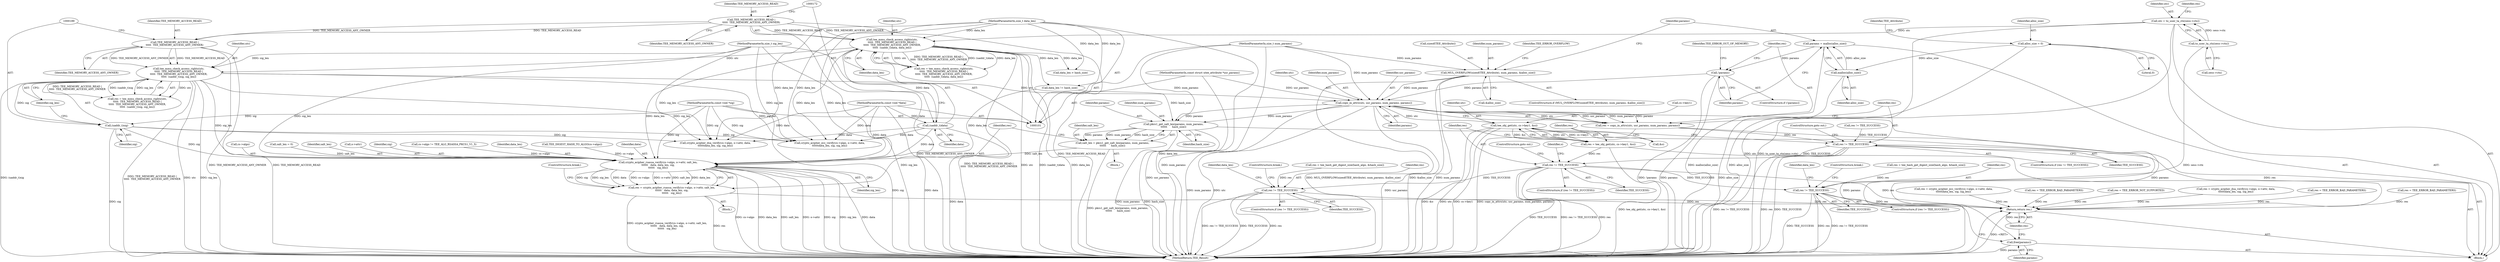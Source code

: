 digraph "0_optee_os_70697bf3c5dc3d201341b01a1a8e5bc6d2fb48f8_0@API" {
"1000222" [label="(Call,copy_in_attrs(utc, usr_params, num_params, params))"];
"1000183" [label="(Call,tee_mmu_check_access_rights(utc,\n\t\t\t\t\t  TEE_MEMORY_ACCESS_READ |\n\t\t\t\t\t  TEE_MEMORY_ACCESS_ANY_OWNER,\n\t\t\t\t\t  (uaddr_t)sig, sig_len))"];
"1000166" [label="(Call,tee_mmu_check_access_rights(utc,\n\t\t\t\t\t  TEE_MEMORY_ACCESS_READ |\n\t\t\t\t\t  TEE_MEMORY_ACCESS_ANY_OWNER,\n\t\t\t\t\t  (uaddr_t)data, data_len))"];
"1000136" [label="(Call,utc = to_user_ta_ctx(sess->ctx))"];
"1000138" [label="(Call,to_user_ta_ctx(sess->ctx))"];
"1000168" [label="(Call,TEE_MEMORY_ACCESS_READ |\n\t\t\t\t\t  TEE_MEMORY_ACCESS_ANY_OWNER)"];
"1000171" [label="(Call,(uaddr_t)data)"];
"1000105" [label="(MethodParameterIn,const void *data)"];
"1000106" [label="(MethodParameterIn,size_t data_len)"];
"1000185" [label="(Call,TEE_MEMORY_ACCESS_READ |\n\t\t\t\t\t  TEE_MEMORY_ACCESS_ANY_OWNER)"];
"1000188" [label="(Call,(uaddr_t)sig)"];
"1000107" [label="(MethodParameterIn,const void *sig)"];
"1000108" [label="(MethodParameterIn,size_t sig_len)"];
"1000103" [label="(MethodParameterIn,const struct utee_attribute *usr_params)"];
"1000203" [label="(Call,MUL_OVERFLOW(sizeof(TEE_Attribute), num_params, &alloc_size))"];
"1000104" [label="(MethodParameterIn,size_t num_params)"];
"1000216" [label="(Call,!params)"];
"1000211" [label="(Call,params = malloc(alloc_size))"];
"1000213" [label="(Call,malloc(alloc_size))"];
"1000199" [label="(Call,alloc_size = 0)"];
"1000220" [label="(Call,res = copy_in_attrs(utc, usr_params, num_params, params))"];
"1000228" [label="(Call,res != TEE_SUCCESS)"];
"1000242" [label="(Call,res != TEE_SUCCESS)"];
"1000288" [label="(Call,res != TEE_SUCCESS)"];
"1000385" [label="(Return,return res;)"];
"1000336" [label="(Call,res != TEE_SUCCESS)"];
"1000234" [label="(Call,tee_obj_get(utc, cs->key1, &o))"];
"1000232" [label="(Call,res = tee_obj_get(utc, cs->key1, &o))"];
"1000303" [label="(Call,pkcs1_get_salt_len(params, num_params,\n\t\t\t\t\t\t      hash_size))"];
"1000301" [label="(Call,salt_len = pkcs1_get_salt_len(params, num_params,\n\t\t\t\t\t\t      hash_size))"];
"1000309" [label="(Call,crypto_acipher_rsassa_verify(cs->algo, o->attr, salt_len,\n\t\t\t\t\t\t   data, data_len, sig,\n\t\t\t\t\t\t   sig_len))"];
"1000307" [label="(Call,res = crypto_acipher_rsassa_verify(cs->algo, o->attr, salt_len,\n\t\t\t\t\t\t   data, data_len, sig,\n\t\t\t\t\t\t   sig_len))"];
"1000383" [label="(Call,free(params))"];
"1000345" [label="(Call,res = TEE_ERROR_BAD_PARAMETERS)"];
"1000204" [label="(Call,sizeof(TEE_Attribute))"];
"1000104" [label="(MethodParameterIn,size_t num_params)"];
"1000225" [label="(Identifier,num_params)"];
"1000364" [label="(Call,res = crypto_acipher_ecc_verify(cs->algo, o->attr, data,\n\t\t\t\t\t\tdata_len, sig, sig_len))"];
"1000281" [label="(Call,res = tee_hash_get_digest_size(hash_algo, &hash_size))"];
"1000234" [label="(Call,tee_obj_get(utc, cs->key1, &o))"];
"1000103" [label="(MethodParameterIn,const struct utee_attribute *usr_params)"];
"1000105" [label="(MethodParameterIn,const void *data)"];
"1000251" [label="(Identifier,o)"];
"1000351" [label="(Call,crypto_acipher_dsa_verify(cs->algo, o->attr, data,\n\t\t\t\t\t\tdata_len, sig, sig_len))"];
"1000219" [label="(Identifier,TEE_ERROR_OUT_OF_MEMORY)"];
"1000242" [label="(Call,res != TEE_SUCCESS)"];
"1000116" [label="(Call,salt_len = 0)"];
"1000215" [label="(ControlStructure,if (!params))"];
"1000137" [label="(Identifier,utc)"];
"1000212" [label="(Identifier,params)"];
"1000188" [label="(Call,(uaddr_t)sig)"];
"1000181" [label="(Call,res = tee_mmu_check_access_rights(utc,\n\t\t\t\t\t  TEE_MEMORY_ACCESS_READ |\n\t\t\t\t\t  TEE_MEMORY_ACCESS_ANY_OWNER,\n\t\t\t\t\t  (uaddr_t)sig, sig_len))"];
"1000321" [label="(ControlStructure,break;)"];
"1000226" [label="(Identifier,params)"];
"1000384" [label="(Identifier,params)"];
"1000224" [label="(Identifier,usr_params)"];
"1000320" [label="(Identifier,sig_len)"];
"1000387" [label="(MethodReturn,TEE_Result)"];
"1000243" [label="(Identifier,res)"];
"1000316" [label="(Identifier,salt_len)"];
"1000309" [label="(Call,crypto_acipher_rsassa_verify(cs->algo, o->attr, salt_len,\n\t\t\t\t\t\t   data, data_len, sig,\n\t\t\t\t\t\t   sig_len))"];
"1000207" [label="(Call,&alloc_size)"];
"1000222" [label="(Call,copy_in_attrs(utc, usr_params, num_params, params))"];
"1000289" [label="(Identifier,res)"];
"1000193" [label="(Call,res != TEE_SUCCESS)"];
"1000342" [label="(Identifier,data_len)"];
"1000313" [label="(Call,o->attr)"];
"1000216" [label="(Call,!params)"];
"1000107" [label="(MethodParameterIn,const void *sig)"];
"1000239" [label="(Call,&o)"];
"1000319" [label="(Identifier,sig)"];
"1000106" [label="(MethodParameterIn,size_t data_len)"];
"1000168" [label="(Call,TEE_MEMORY_ACCESS_READ |\n\t\t\t\t\t  TEE_MEMORY_ACCESS_ANY_OWNER)"];
"1000220" [label="(Call,res = copy_in_attrs(utc, usr_params, num_params, params))"];
"1000304" [label="(Identifier,params)"];
"1000269" [label="(Call,cs->algo != TEE_ALG_RSASSA_PKCS1_V1_5)"];
"1000227" [label="(ControlStructure,if (res != TEE_SUCCESS))"];
"1000139" [label="(Call,sess->ctx)"];
"1000338" [label="(Identifier,TEE_SUCCESS)"];
"1000108" [label="(MethodParameterIn,size_t sig_len)"];
"1000203" [label="(Call,MUL_OVERFLOW(sizeof(TEE_Attribute), num_params, &alloc_size))"];
"1000297" [label="(Call,res = TEE_ERROR_BAD_PARAMETERS)"];
"1000191" [label="(Identifier,sig_len)"];
"1000383" [label="(Call,free(params))"];
"1000206" [label="(Identifier,num_params)"];
"1000318" [label="(Identifier,data_len)"];
"1000228" [label="(Call,res != TEE_SUCCESS)"];
"1000236" [label="(Call,cs->key1)"];
"1000230" [label="(Identifier,TEE_SUCCESS)"];
"1000277" [label="(Call,TEE_DIGEST_HASH_TO_ALGO(cs->algo))"];
"1000187" [label="(Identifier,TEE_MEMORY_ACCESS_ANY_OWNER)"];
"1000233" [label="(Identifier,res)"];
"1000294" [label="(Identifier,data_len)"];
"1000305" [label="(Identifier,num_params)"];
"1000232" [label="(Call,res = tee_obj_get(utc, cs->key1, &o))"];
"1000335" [label="(ControlStructure,if (res != TEE_SUCCESS))"];
"1000274" [label="(Block,)"];
"1000164" [label="(Call,res = tee_mmu_check_access_rights(utc,\n\t\t\t\t\t  TEE_MEMORY_ACCESS_READ |\n\t\t\t\t\t  TEE_MEMORY_ACCESS_ANY_OWNER,\n\t\t\t\t\t  (uaddr_t)data, data_len))"];
"1000221" [label="(Identifier,res)"];
"1000245" [label="(ControlStructure,goto out;)"];
"1000171" [label="(Call,(uaddr_t)data)"];
"1000266" [label="(Block,)"];
"1000235" [label="(Identifier,utc)"];
"1000308" [label="(Identifier,res)"];
"1000200" [label="(Identifier,alloc_size)"];
"1000214" [label="(Identifier,alloc_size)"];
"1000136" [label="(Call,utc = to_user_ta_ctx(sess->ctx))"];
"1000307" [label="(Call,res = crypto_acipher_rsassa_verify(cs->algo, o->attr, salt_len,\n\t\t\t\t\t\t   data, data_len, sig,\n\t\t\t\t\t\t   sig_len))"];
"1000184" [label="(Identifier,utc)"];
"1000244" [label="(Identifier,TEE_SUCCESS)"];
"1000229" [label="(Identifier,res)"];
"1000166" [label="(Call,tee_mmu_check_access_rights(utc,\n\t\t\t\t\t  TEE_MEMORY_ACCESS_READ |\n\t\t\t\t\t  TEE_MEMORY_ACCESS_ANY_OWNER,\n\t\t\t\t\t  (uaddr_t)data, data_len))"];
"1000341" [label="(Call,data_len > hash_size)"];
"1000143" [label="(Identifier,res)"];
"1000339" [label="(ControlStructure,break;)"];
"1000170" [label="(Identifier,TEE_MEMORY_ACCESS_ANY_OWNER)"];
"1000293" [label="(Call,data_len != hash_size)"];
"1000186" [label="(Identifier,TEE_MEMORY_ACCESS_READ)"];
"1000190" [label="(Identifier,sig)"];
"1000306" [label="(Identifier,hash_size)"];
"1000379" [label="(Call,res = TEE_ERROR_NOT_SUPPORTED)"];
"1000138" [label="(Call,to_user_ta_ctx(sess->ctx))"];
"1000241" [label="(ControlStructure,if (res != TEE_SUCCESS))"];
"1000301" [label="(Call,salt_len = pkcs1_get_salt_len(params, num_params,\n\t\t\t\t\t\t      hash_size))"];
"1000223" [label="(Identifier,utc)"];
"1000349" [label="(Call,res = crypto_acipher_dsa_verify(cs->algo, o->attr, data,\n\t\t\t\t\t\tdata_len, sig, sig_len))"];
"1000185" [label="(Call,TEE_MEMORY_ACCESS_READ |\n\t\t\t\t\t  TEE_MEMORY_ACCESS_ANY_OWNER)"];
"1000211" [label="(Call,params = malloc(alloc_size))"];
"1000183" [label="(Call,tee_mmu_check_access_rights(utc,\n\t\t\t\t\t  TEE_MEMORY_ACCESS_READ |\n\t\t\t\t\t  TEE_MEMORY_ACCESS_ANY_OWNER,\n\t\t\t\t\t  (uaddr_t)sig, sig_len))"];
"1000329" [label="(Call,res = tee_hash_get_digest_size(hash_algo, &hash_size))"];
"1000290" [label="(Identifier,TEE_SUCCESS)"];
"1000317" [label="(Identifier,data)"];
"1000231" [label="(ControlStructure,goto out;)"];
"1000336" [label="(Call,res != TEE_SUCCESS)"];
"1000201" [label="(Literal,0)"];
"1000291" [label="(ControlStructure,break;)"];
"1000310" [label="(Call,cs->algo)"];
"1000303" [label="(Call,pkcs1_get_salt_len(params, num_params,\n\t\t\t\t\t\t      hash_size))"];
"1000202" [label="(ControlStructure,if (MUL_OVERFLOW(sizeof(TEE_Attribute), num_params, &alloc_size)))"];
"1000169" [label="(Identifier,TEE_MEMORY_ACCESS_READ)"];
"1000199" [label="(Call,alloc_size = 0)"];
"1000205" [label="(Identifier,TEE_Attribute)"];
"1000386" [label="(Identifier,res)"];
"1000174" [label="(Identifier,data_len)"];
"1000337" [label="(Identifier,res)"];
"1000210" [label="(Identifier,TEE_ERROR_OVERFLOW)"];
"1000217" [label="(Identifier,params)"];
"1000109" [label="(Block,)"];
"1000213" [label="(Call,malloc(alloc_size))"];
"1000302" [label="(Identifier,salt_len)"];
"1000366" [label="(Call,crypto_acipher_ecc_verify(cs->algo, o->attr, data,\n\t\t\t\t\t\tdata_len, sig, sig_len))"];
"1000257" [label="(Call,res = TEE_ERROR_BAD_PARAMETERS)"];
"1000385" [label="(Return,return res;)"];
"1000173" [label="(Identifier,data)"];
"1000287" [label="(ControlStructure,if (res != TEE_SUCCESS))"];
"1000167" [label="(Identifier,utc)"];
"1000288" [label="(Call,res != TEE_SUCCESS)"];
"1000222" -> "1000220"  [label="AST: "];
"1000222" -> "1000226"  [label="CFG: "];
"1000223" -> "1000222"  [label="AST: "];
"1000224" -> "1000222"  [label="AST: "];
"1000225" -> "1000222"  [label="AST: "];
"1000226" -> "1000222"  [label="AST: "];
"1000220" -> "1000222"  [label="CFG: "];
"1000222" -> "1000387"  [label="DDG: num_params"];
"1000222" -> "1000387"  [label="DDG: utc"];
"1000222" -> "1000387"  [label="DDG: usr_params"];
"1000222" -> "1000220"  [label="DDG: utc"];
"1000222" -> "1000220"  [label="DDG: usr_params"];
"1000222" -> "1000220"  [label="DDG: num_params"];
"1000222" -> "1000220"  [label="DDG: params"];
"1000183" -> "1000222"  [label="DDG: utc"];
"1000103" -> "1000222"  [label="DDG: usr_params"];
"1000203" -> "1000222"  [label="DDG: num_params"];
"1000104" -> "1000222"  [label="DDG: num_params"];
"1000216" -> "1000222"  [label="DDG: params"];
"1000222" -> "1000234"  [label="DDG: utc"];
"1000222" -> "1000303"  [label="DDG: params"];
"1000222" -> "1000303"  [label="DDG: num_params"];
"1000222" -> "1000383"  [label="DDG: params"];
"1000183" -> "1000181"  [label="AST: "];
"1000183" -> "1000191"  [label="CFG: "];
"1000184" -> "1000183"  [label="AST: "];
"1000185" -> "1000183"  [label="AST: "];
"1000188" -> "1000183"  [label="AST: "];
"1000191" -> "1000183"  [label="AST: "];
"1000181" -> "1000183"  [label="CFG: "];
"1000183" -> "1000387"  [label="DDG: (uaddr_t)sig"];
"1000183" -> "1000387"  [label="DDG: TEE_MEMORY_ACCESS_READ |\n\t\t\t\t\t  TEE_MEMORY_ACCESS_ANY_OWNER"];
"1000183" -> "1000387"  [label="DDG: utc"];
"1000183" -> "1000387"  [label="DDG: sig_len"];
"1000183" -> "1000181"  [label="DDG: utc"];
"1000183" -> "1000181"  [label="DDG: TEE_MEMORY_ACCESS_READ |\n\t\t\t\t\t  TEE_MEMORY_ACCESS_ANY_OWNER"];
"1000183" -> "1000181"  [label="DDG: (uaddr_t)sig"];
"1000183" -> "1000181"  [label="DDG: sig_len"];
"1000166" -> "1000183"  [label="DDG: utc"];
"1000185" -> "1000183"  [label="DDG: TEE_MEMORY_ACCESS_READ"];
"1000185" -> "1000183"  [label="DDG: TEE_MEMORY_ACCESS_ANY_OWNER"];
"1000188" -> "1000183"  [label="DDG: sig"];
"1000108" -> "1000183"  [label="DDG: sig_len"];
"1000183" -> "1000309"  [label="DDG: sig_len"];
"1000183" -> "1000351"  [label="DDG: sig_len"];
"1000183" -> "1000366"  [label="DDG: sig_len"];
"1000166" -> "1000164"  [label="AST: "];
"1000166" -> "1000174"  [label="CFG: "];
"1000167" -> "1000166"  [label="AST: "];
"1000168" -> "1000166"  [label="AST: "];
"1000171" -> "1000166"  [label="AST: "];
"1000174" -> "1000166"  [label="AST: "];
"1000164" -> "1000166"  [label="CFG: "];
"1000166" -> "1000387"  [label="DDG: TEE_MEMORY_ACCESS_READ |\n\t\t\t\t\t  TEE_MEMORY_ACCESS_ANY_OWNER"];
"1000166" -> "1000387"  [label="DDG: utc"];
"1000166" -> "1000387"  [label="DDG: (uaddr_t)data"];
"1000166" -> "1000387"  [label="DDG: data_len"];
"1000166" -> "1000164"  [label="DDG: utc"];
"1000166" -> "1000164"  [label="DDG: TEE_MEMORY_ACCESS_READ |\n\t\t\t\t\t  TEE_MEMORY_ACCESS_ANY_OWNER"];
"1000166" -> "1000164"  [label="DDG: (uaddr_t)data"];
"1000166" -> "1000164"  [label="DDG: data_len"];
"1000136" -> "1000166"  [label="DDG: utc"];
"1000168" -> "1000166"  [label="DDG: TEE_MEMORY_ACCESS_READ"];
"1000168" -> "1000166"  [label="DDG: TEE_MEMORY_ACCESS_ANY_OWNER"];
"1000171" -> "1000166"  [label="DDG: data"];
"1000106" -> "1000166"  [label="DDG: data_len"];
"1000166" -> "1000293"  [label="DDG: data_len"];
"1000166" -> "1000309"  [label="DDG: data_len"];
"1000166" -> "1000341"  [label="DDG: data_len"];
"1000166" -> "1000366"  [label="DDG: data_len"];
"1000136" -> "1000109"  [label="AST: "];
"1000136" -> "1000138"  [label="CFG: "];
"1000137" -> "1000136"  [label="AST: "];
"1000138" -> "1000136"  [label="AST: "];
"1000143" -> "1000136"  [label="CFG: "];
"1000136" -> "1000387"  [label="DDG: to_user_ta_ctx(sess->ctx)"];
"1000136" -> "1000387"  [label="DDG: utc"];
"1000138" -> "1000136"  [label="DDG: sess->ctx"];
"1000138" -> "1000139"  [label="CFG: "];
"1000139" -> "1000138"  [label="AST: "];
"1000138" -> "1000387"  [label="DDG: sess->ctx"];
"1000168" -> "1000170"  [label="CFG: "];
"1000169" -> "1000168"  [label="AST: "];
"1000170" -> "1000168"  [label="AST: "];
"1000172" -> "1000168"  [label="CFG: "];
"1000168" -> "1000387"  [label="DDG: TEE_MEMORY_ACCESS_READ"];
"1000168" -> "1000387"  [label="DDG: TEE_MEMORY_ACCESS_ANY_OWNER"];
"1000168" -> "1000185"  [label="DDG: TEE_MEMORY_ACCESS_READ"];
"1000168" -> "1000185"  [label="DDG: TEE_MEMORY_ACCESS_ANY_OWNER"];
"1000171" -> "1000173"  [label="CFG: "];
"1000172" -> "1000171"  [label="AST: "];
"1000173" -> "1000171"  [label="AST: "];
"1000174" -> "1000171"  [label="CFG: "];
"1000171" -> "1000387"  [label="DDG: data"];
"1000105" -> "1000171"  [label="DDG: data"];
"1000171" -> "1000309"  [label="DDG: data"];
"1000171" -> "1000351"  [label="DDG: data"];
"1000171" -> "1000366"  [label="DDG: data"];
"1000105" -> "1000101"  [label="AST: "];
"1000105" -> "1000387"  [label="DDG: data"];
"1000105" -> "1000309"  [label="DDG: data"];
"1000105" -> "1000351"  [label="DDG: data"];
"1000105" -> "1000366"  [label="DDG: data"];
"1000106" -> "1000101"  [label="AST: "];
"1000106" -> "1000387"  [label="DDG: data_len"];
"1000106" -> "1000293"  [label="DDG: data_len"];
"1000106" -> "1000309"  [label="DDG: data_len"];
"1000106" -> "1000341"  [label="DDG: data_len"];
"1000106" -> "1000351"  [label="DDG: data_len"];
"1000106" -> "1000366"  [label="DDG: data_len"];
"1000185" -> "1000187"  [label="CFG: "];
"1000186" -> "1000185"  [label="AST: "];
"1000187" -> "1000185"  [label="AST: "];
"1000189" -> "1000185"  [label="CFG: "];
"1000185" -> "1000387"  [label="DDG: TEE_MEMORY_ACCESS_READ"];
"1000185" -> "1000387"  [label="DDG: TEE_MEMORY_ACCESS_ANY_OWNER"];
"1000188" -> "1000190"  [label="CFG: "];
"1000189" -> "1000188"  [label="AST: "];
"1000190" -> "1000188"  [label="AST: "];
"1000191" -> "1000188"  [label="CFG: "];
"1000188" -> "1000387"  [label="DDG: sig"];
"1000107" -> "1000188"  [label="DDG: sig"];
"1000188" -> "1000309"  [label="DDG: sig"];
"1000188" -> "1000351"  [label="DDG: sig"];
"1000188" -> "1000366"  [label="DDG: sig"];
"1000107" -> "1000101"  [label="AST: "];
"1000107" -> "1000387"  [label="DDG: sig"];
"1000107" -> "1000309"  [label="DDG: sig"];
"1000107" -> "1000351"  [label="DDG: sig"];
"1000107" -> "1000366"  [label="DDG: sig"];
"1000108" -> "1000101"  [label="AST: "];
"1000108" -> "1000387"  [label="DDG: sig_len"];
"1000108" -> "1000309"  [label="DDG: sig_len"];
"1000108" -> "1000351"  [label="DDG: sig_len"];
"1000108" -> "1000366"  [label="DDG: sig_len"];
"1000103" -> "1000101"  [label="AST: "];
"1000103" -> "1000387"  [label="DDG: usr_params"];
"1000203" -> "1000202"  [label="AST: "];
"1000203" -> "1000207"  [label="CFG: "];
"1000204" -> "1000203"  [label="AST: "];
"1000206" -> "1000203"  [label="AST: "];
"1000207" -> "1000203"  [label="AST: "];
"1000210" -> "1000203"  [label="CFG: "];
"1000212" -> "1000203"  [label="CFG: "];
"1000203" -> "1000387"  [label="DDG: num_params"];
"1000203" -> "1000387"  [label="DDG: MUL_OVERFLOW(sizeof(TEE_Attribute), num_params, &alloc_size)"];
"1000203" -> "1000387"  [label="DDG: &alloc_size"];
"1000104" -> "1000203"  [label="DDG: num_params"];
"1000104" -> "1000101"  [label="AST: "];
"1000104" -> "1000387"  [label="DDG: num_params"];
"1000104" -> "1000303"  [label="DDG: num_params"];
"1000216" -> "1000215"  [label="AST: "];
"1000216" -> "1000217"  [label="CFG: "];
"1000217" -> "1000216"  [label="AST: "];
"1000219" -> "1000216"  [label="CFG: "];
"1000221" -> "1000216"  [label="CFG: "];
"1000216" -> "1000387"  [label="DDG: !params"];
"1000216" -> "1000387"  [label="DDG: params"];
"1000211" -> "1000216"  [label="DDG: params"];
"1000211" -> "1000109"  [label="AST: "];
"1000211" -> "1000213"  [label="CFG: "];
"1000212" -> "1000211"  [label="AST: "];
"1000213" -> "1000211"  [label="AST: "];
"1000217" -> "1000211"  [label="CFG: "];
"1000211" -> "1000387"  [label="DDG: malloc(alloc_size)"];
"1000213" -> "1000211"  [label="DDG: alloc_size"];
"1000213" -> "1000214"  [label="CFG: "];
"1000214" -> "1000213"  [label="AST: "];
"1000213" -> "1000387"  [label="DDG: alloc_size"];
"1000199" -> "1000213"  [label="DDG: alloc_size"];
"1000199" -> "1000109"  [label="AST: "];
"1000199" -> "1000201"  [label="CFG: "];
"1000200" -> "1000199"  [label="AST: "];
"1000201" -> "1000199"  [label="AST: "];
"1000205" -> "1000199"  [label="CFG: "];
"1000199" -> "1000387"  [label="DDG: alloc_size"];
"1000220" -> "1000109"  [label="AST: "];
"1000221" -> "1000220"  [label="AST: "];
"1000229" -> "1000220"  [label="CFG: "];
"1000220" -> "1000387"  [label="DDG: copy_in_attrs(utc, usr_params, num_params, params)"];
"1000220" -> "1000228"  [label="DDG: res"];
"1000228" -> "1000227"  [label="AST: "];
"1000228" -> "1000230"  [label="CFG: "];
"1000229" -> "1000228"  [label="AST: "];
"1000230" -> "1000228"  [label="AST: "];
"1000231" -> "1000228"  [label="CFG: "];
"1000233" -> "1000228"  [label="CFG: "];
"1000228" -> "1000387"  [label="DDG: res != TEE_SUCCESS"];
"1000228" -> "1000387"  [label="DDG: res"];
"1000228" -> "1000387"  [label="DDG: TEE_SUCCESS"];
"1000193" -> "1000228"  [label="DDG: TEE_SUCCESS"];
"1000228" -> "1000242"  [label="DDG: TEE_SUCCESS"];
"1000228" -> "1000385"  [label="DDG: res"];
"1000242" -> "1000241"  [label="AST: "];
"1000242" -> "1000244"  [label="CFG: "];
"1000243" -> "1000242"  [label="AST: "];
"1000244" -> "1000242"  [label="AST: "];
"1000245" -> "1000242"  [label="CFG: "];
"1000251" -> "1000242"  [label="CFG: "];
"1000242" -> "1000387"  [label="DDG: res != TEE_SUCCESS"];
"1000242" -> "1000387"  [label="DDG: TEE_SUCCESS"];
"1000242" -> "1000387"  [label="DDG: res"];
"1000232" -> "1000242"  [label="DDG: res"];
"1000242" -> "1000288"  [label="DDG: TEE_SUCCESS"];
"1000242" -> "1000336"  [label="DDG: TEE_SUCCESS"];
"1000242" -> "1000385"  [label="DDG: res"];
"1000288" -> "1000287"  [label="AST: "];
"1000288" -> "1000290"  [label="CFG: "];
"1000289" -> "1000288"  [label="AST: "];
"1000290" -> "1000288"  [label="AST: "];
"1000291" -> "1000288"  [label="CFG: "];
"1000294" -> "1000288"  [label="CFG: "];
"1000288" -> "1000387"  [label="DDG: TEE_SUCCESS"];
"1000288" -> "1000387"  [label="DDG: res"];
"1000288" -> "1000387"  [label="DDG: res != TEE_SUCCESS"];
"1000281" -> "1000288"  [label="DDG: res"];
"1000288" -> "1000385"  [label="DDG: res"];
"1000385" -> "1000109"  [label="AST: "];
"1000385" -> "1000386"  [label="CFG: "];
"1000386" -> "1000385"  [label="AST: "];
"1000387" -> "1000385"  [label="CFG: "];
"1000385" -> "1000387"  [label="DDG: <RET>"];
"1000386" -> "1000385"  [label="DDG: res"];
"1000364" -> "1000385"  [label="DDG: res"];
"1000297" -> "1000385"  [label="DDG: res"];
"1000257" -> "1000385"  [label="DDG: res"];
"1000349" -> "1000385"  [label="DDG: res"];
"1000345" -> "1000385"  [label="DDG: res"];
"1000307" -> "1000385"  [label="DDG: res"];
"1000336" -> "1000385"  [label="DDG: res"];
"1000379" -> "1000385"  [label="DDG: res"];
"1000336" -> "1000335"  [label="AST: "];
"1000336" -> "1000338"  [label="CFG: "];
"1000337" -> "1000336"  [label="AST: "];
"1000338" -> "1000336"  [label="AST: "];
"1000339" -> "1000336"  [label="CFG: "];
"1000342" -> "1000336"  [label="CFG: "];
"1000336" -> "1000387"  [label="DDG: res != TEE_SUCCESS"];
"1000336" -> "1000387"  [label="DDG: TEE_SUCCESS"];
"1000336" -> "1000387"  [label="DDG: res"];
"1000329" -> "1000336"  [label="DDG: res"];
"1000234" -> "1000232"  [label="AST: "];
"1000234" -> "1000239"  [label="CFG: "];
"1000235" -> "1000234"  [label="AST: "];
"1000236" -> "1000234"  [label="AST: "];
"1000239" -> "1000234"  [label="AST: "];
"1000232" -> "1000234"  [label="CFG: "];
"1000234" -> "1000387"  [label="DDG: cs->key1"];
"1000234" -> "1000387"  [label="DDG: &o"];
"1000234" -> "1000387"  [label="DDG: utc"];
"1000234" -> "1000232"  [label="DDG: utc"];
"1000234" -> "1000232"  [label="DDG: cs->key1"];
"1000234" -> "1000232"  [label="DDG: &o"];
"1000232" -> "1000109"  [label="AST: "];
"1000233" -> "1000232"  [label="AST: "];
"1000243" -> "1000232"  [label="CFG: "];
"1000232" -> "1000387"  [label="DDG: tee_obj_get(utc, cs->key1, &o)"];
"1000303" -> "1000301"  [label="AST: "];
"1000303" -> "1000306"  [label="CFG: "];
"1000304" -> "1000303"  [label="AST: "];
"1000305" -> "1000303"  [label="AST: "];
"1000306" -> "1000303"  [label="AST: "];
"1000301" -> "1000303"  [label="CFG: "];
"1000303" -> "1000387"  [label="DDG: num_params"];
"1000303" -> "1000387"  [label="DDG: hash_size"];
"1000303" -> "1000301"  [label="DDG: params"];
"1000303" -> "1000301"  [label="DDG: num_params"];
"1000303" -> "1000301"  [label="DDG: hash_size"];
"1000293" -> "1000303"  [label="DDG: hash_size"];
"1000303" -> "1000383"  [label="DDG: params"];
"1000301" -> "1000274"  [label="AST: "];
"1000302" -> "1000301"  [label="AST: "];
"1000308" -> "1000301"  [label="CFG: "];
"1000301" -> "1000387"  [label="DDG: pkcs1_get_salt_len(params, num_params,\n\t\t\t\t\t\t      hash_size)"];
"1000301" -> "1000309"  [label="DDG: salt_len"];
"1000309" -> "1000307"  [label="AST: "];
"1000309" -> "1000320"  [label="CFG: "];
"1000310" -> "1000309"  [label="AST: "];
"1000313" -> "1000309"  [label="AST: "];
"1000316" -> "1000309"  [label="AST: "];
"1000317" -> "1000309"  [label="AST: "];
"1000318" -> "1000309"  [label="AST: "];
"1000319" -> "1000309"  [label="AST: "];
"1000320" -> "1000309"  [label="AST: "];
"1000307" -> "1000309"  [label="CFG: "];
"1000309" -> "1000387"  [label="DDG: cs->algo"];
"1000309" -> "1000387"  [label="DDG: data_len"];
"1000309" -> "1000387"  [label="DDG: salt_len"];
"1000309" -> "1000387"  [label="DDG: o->attr"];
"1000309" -> "1000387"  [label="DDG: sig"];
"1000309" -> "1000387"  [label="DDG: sig_len"];
"1000309" -> "1000387"  [label="DDG: data"];
"1000309" -> "1000307"  [label="DDG: sig"];
"1000309" -> "1000307"  [label="DDG: sig_len"];
"1000309" -> "1000307"  [label="DDG: data"];
"1000309" -> "1000307"  [label="DDG: cs->algo"];
"1000309" -> "1000307"  [label="DDG: o->attr"];
"1000309" -> "1000307"  [label="DDG: salt_len"];
"1000309" -> "1000307"  [label="DDG: data_len"];
"1000277" -> "1000309"  [label="DDG: cs->algo"];
"1000269" -> "1000309"  [label="DDG: cs->algo"];
"1000116" -> "1000309"  [label="DDG: salt_len"];
"1000293" -> "1000309"  [label="DDG: data_len"];
"1000307" -> "1000266"  [label="AST: "];
"1000308" -> "1000307"  [label="AST: "];
"1000321" -> "1000307"  [label="CFG: "];
"1000307" -> "1000387"  [label="DDG: crypto_acipher_rsassa_verify(cs->algo, o->attr, salt_len,\n\t\t\t\t\t\t   data, data_len, sig,\n\t\t\t\t\t\t   sig_len)"];
"1000307" -> "1000387"  [label="DDG: res"];
"1000383" -> "1000109"  [label="AST: "];
"1000383" -> "1000384"  [label="CFG: "];
"1000384" -> "1000383"  [label="AST: "];
"1000386" -> "1000383"  [label="CFG: "];
"1000383" -> "1000387"  [label="DDG: params"];
}
